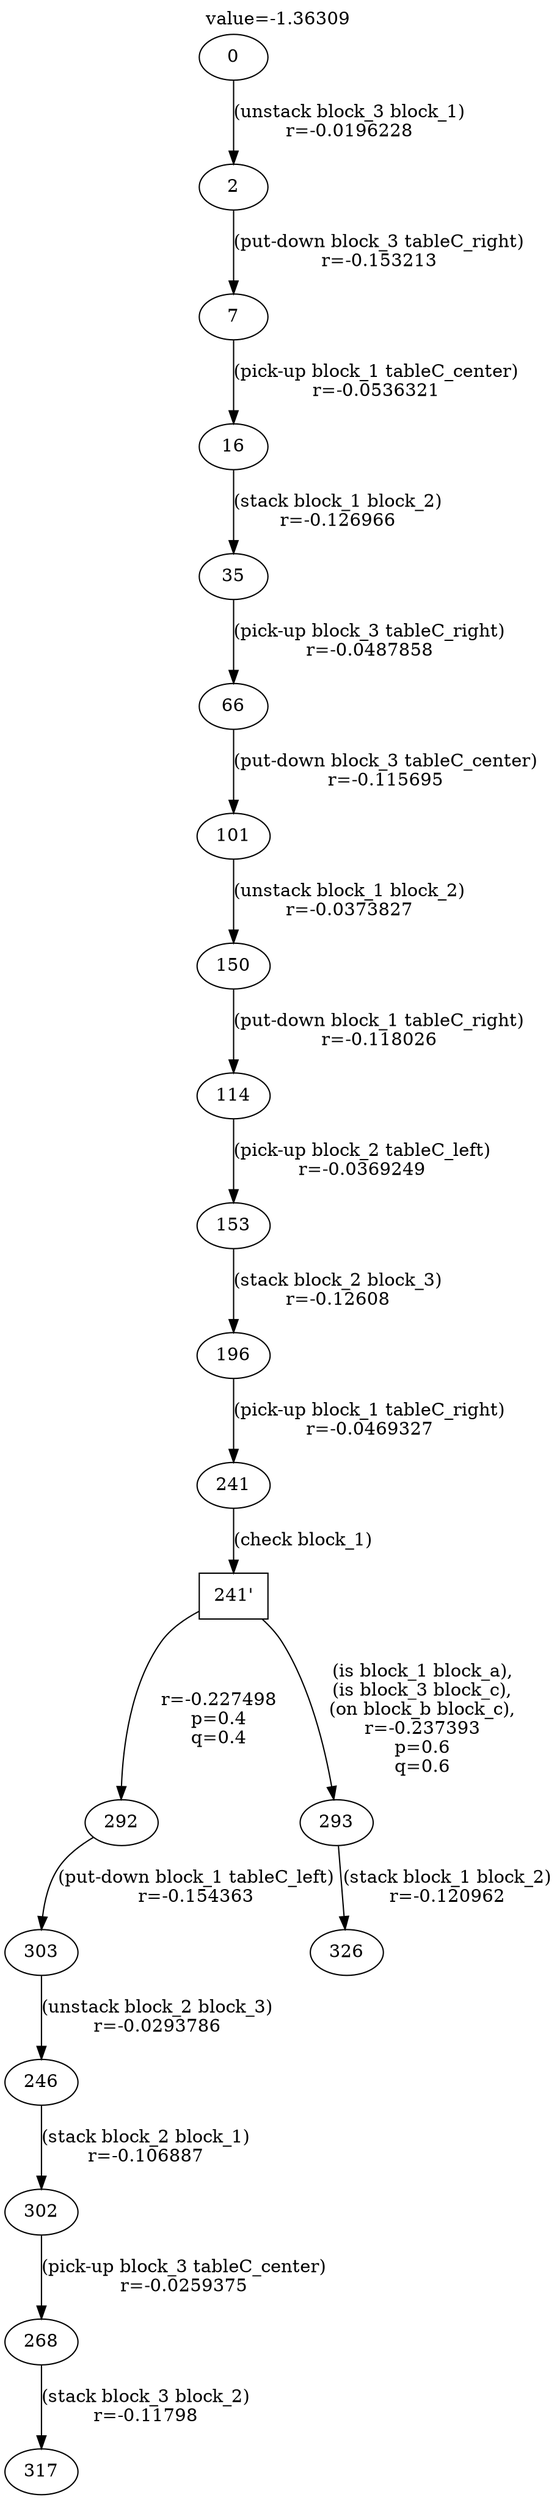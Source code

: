 digraph g{
label="value=-1.36309"
labelloc=top
0->2 [ label="(unstack block_3 block_1)
r=-0.0196228" ];
2->7 [ label="(put-down block_3 tableC_right)
r=-0.153213" ];
7->16 [ label="(pick-up block_1 tableC_center)
r=-0.0536321" ];
16->35 [ label="(stack block_1 block_2)
r=-0.126966" ];
35->66 [ label="(pick-up block_3 tableC_right)
r=-0.0487858" ];
66->101 [ label="(put-down block_3 tableC_center)
r=-0.115695" ];
101->150 [ label="(unstack block_1 block_2)
r=-0.0373827" ];
150->114 [ label="(put-down block_1 tableC_right)
r=-0.118026" ];
114->153 [ label="(pick-up block_2 tableC_left)
r=-0.0369249" ];
153->196 [ label="(stack block_2 block_3)
r=-0.12608" ];
196->241 [ label="(pick-up block_1 tableC_right)
r=-0.0469327" ];
"241'" [ shape=box ] ;
241->"241'" [ label="(check block_1)" ];
"241'"->292 [ label="
r=-0.227498
p=0.4
q=0.4" ];
292->303 [ label="(put-down block_1 tableC_left)
r=-0.154363" ];
303->246 [ label="(unstack block_2 block_3)
r=-0.0293786" ];
246->302 [ label="(stack block_2 block_1)
r=-0.106887" ];
302->268 [ label="(pick-up block_3 tableC_center)
r=-0.0259375" ];
268->317 [ label="(stack block_3 block_2)
r=-0.11798" ];
"241'"->293 [ label="
(is block_1 block_a),
(is block_3 block_c),
(on block_b block_c),
r=-0.237393
p=0.6
q=0.6" ];
293->326 [ label="(stack block_1 block_2)
r=-0.120962" ];
}

